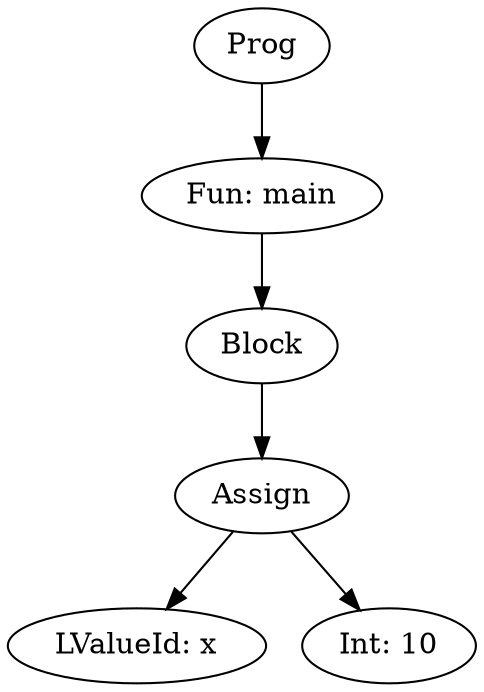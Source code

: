 digraph AST {
"Prog783286238" [label="Prog"];
"Fun1983747920" [label="Fun: main"];
"Prog783286238" -> "Fun1983747920";
"CmdBlock1543727556" [label="Block"];
"Fun1983747920" -> "CmdBlock1543727556";
"CmdAssign736709391" [label="Assign"];
"CmdBlock1543727556" -> "CmdAssign736709391";
"LValueId225493257" [label="LValueId: x"];
"CmdAssign736709391" -> "LValueId225493257";
"ExpInt401424608" [label="Int: 10"];
"CmdAssign736709391" -> "ExpInt401424608";
}
